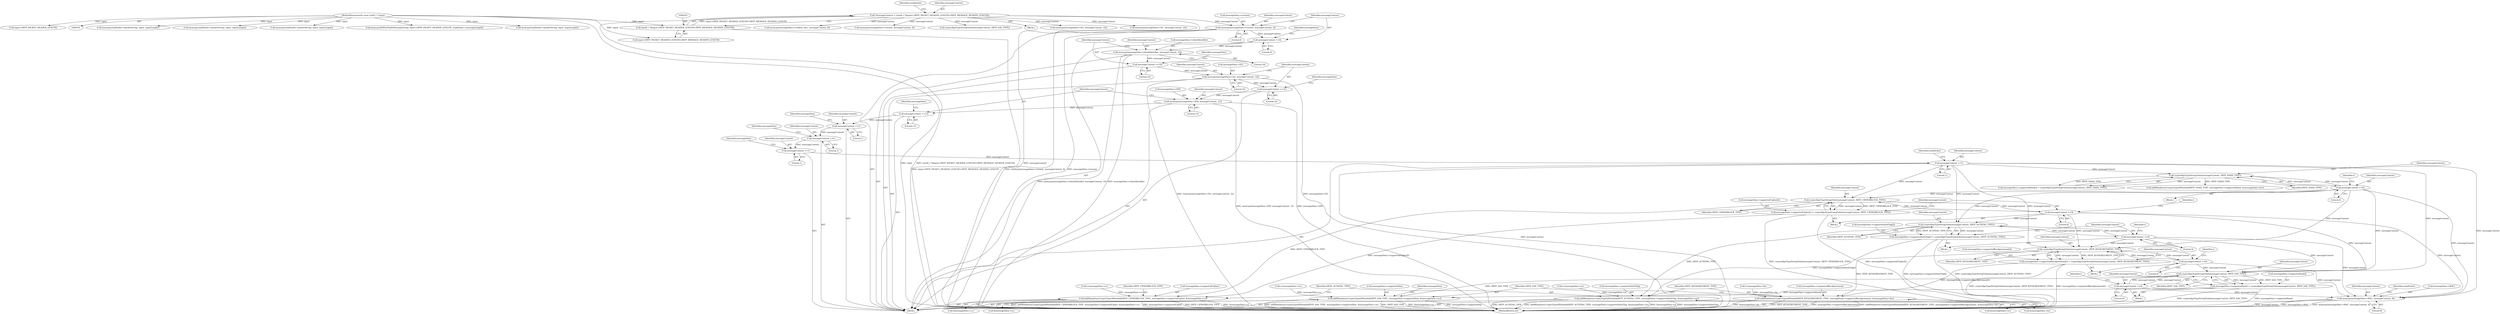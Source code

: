 digraph "0_bzrtp_bbb1e6e2f467ee4bd7b9a8c800e4f07343d7d99b@API" {
"1000441" [label="(Call,cryptoAlgoTypeStringToInt(messageContent, ZRTP_CIPHERBLOCK_TYPE))"];
"1000444" [label="(Call,messageContent +=4)"];
"1000441" [label="(Call,cryptoAlgoTypeStringToInt(messageContent, ZRTP_CIPHERBLOCK_TYPE))"];
"1000420" [label="(Call,messageContent +=4)"];
"1000417" [label="(Call,cryptoAlgoTypeStringToInt(messageContent, ZRTP_HASH_TYPE))"];
"1000353" [label="(Call,messageContent +=1)"];
"1000328" [label="(Call,messageContent +=1)"];
"1000303" [label="(Call,messageContent +=1)"];
"1000290" [label="(Call,messageContent +=1)"];
"1000257" [label="(Call,messageContent +=12)"];
"1000251" [label="(Call,memcpy(messageData->ZID, messageContent, 12))"];
"1000248" [label="(Call,messageContent +=32)"];
"1000242" [label="(Call,memcpy(messageData->H3, messageContent, 32))"];
"1000239" [label="(Call,messageContent +=16)"];
"1000233" [label="(Call,memcpy(messageData->clientIdentifier, messageContent, 16))"];
"1000230" [label="(Call,messageContent +=4)"];
"1000224" [label="(Call,memcpy(messageData->version, messageContent, 4))"];
"1000200" [label="(Call,*messageContent = (uint8_t *)(input+ZRTP_PACKET_HEADER_LENGTH+ZRTP_MESSAGE_HEADER_LENGTH))"];
"1000202" [label="(Call,(uint8_t *)(input+ZRTP_PACKET_HEADER_LENGTH+ZRTP_MESSAGE_HEADER_LENGTH))"];
"1000194" [label="(MethodParameterIn,const uint8_t * input)"];
"1000435" [label="(Call,messageData->supportedCipher[i] = cryptoAlgoTypeStringToInt(messageContent, ZRTP_CIPHERBLOCK_TYPE))"];
"1000528" [label="(Call,addMandatoryCryptoTypesIfNeeded(ZRTP_CIPHERBLOCK_TYPE, messageData->supportedCipher, &messageData->cc))"];
"1000465" [label="(Call,cryptoAlgoTypeStringToInt(messageContent, ZRTP_AUTHTAG_TYPE))"];
"1000459" [label="(Call,messageData->supportedAuthTag[i] = cryptoAlgoTypeStringToInt(messageContent, ZRTP_AUTHTAG_TYPE))"];
"1000537" [label="(Call,addMandatoryCryptoTypesIfNeeded(ZRTP_AUTHTAG_TYPE, messageData->supportedAuthTag, &messageData->ac))"];
"1000468" [label="(Call,messageContent +=4)"];
"1000489" [label="(Call,cryptoAlgoTypeStringToInt(messageContent, ZRTP_KEYAGREEMENT_TYPE))"];
"1000483" [label="(Call,messageData->supportedKeyAgreement[i] = cryptoAlgoTypeStringToInt(messageContent, ZRTP_KEYAGREEMENT_TYPE))"];
"1000546" [label="(Call,addMandatoryCryptoTypesIfNeeded(ZRTP_KEYAGREEMENT_TYPE, messageData->supportedKeyAgreement, &messageData->kc))"];
"1000492" [label="(Call,messageContent +=4)"];
"1000513" [label="(Call,cryptoAlgoTypeStringToInt(messageContent, ZRTP_SAS_TYPE))"];
"1000507" [label="(Call,messageData->supportedSas[i] = cryptoAlgoTypeStringToInt(messageContent, ZRTP_SAS_TYPE))"];
"1000555" [label="(Call,addMandatoryCryptoTypesIfNeeded(ZRTP_SAS_TYPE, messageData->supportedSas, &messageData->sc))"];
"1000516" [label="(Call,messageContent +=4)"];
"1000564" [label="(Call,memcpy(messageData->MAC, messageContent, 8))"];
"1000441" [label="(Call,cryptoAlgoTypeStringToInt(messageContent, ZRTP_CIPHERBLOCK_TYPE))"];
"1000530" [label="(Call,messageData->supportedCipher)"];
"1000457" [label="(Identifier,i)"];
"1000253" [label="(Identifier,messageData)"];
"1000481" [label="(Identifier,i)"];
"1001285" [label="(Call,memcpy(zrtpPacket->packetString, input, inputLength))"];
"1000211" [label="(Identifier,zrtpPacket)"];
"1000246" [label="(Identifier,messageContent)"];
"1000251" [label="(Call,memcpy(messageData->ZID, messageContent, 12))"];
"1000484" [label="(Call,messageData->supportedKeyAgreement[i])"];
"1000243" [label="(Call,messageData->H3)"];
"1000202" [label="(Call,(uint8_t *)(input+ZRTP_PACKET_HEADER_LENGTH+ZRTP_MESSAGE_HEADER_LENGTH))"];
"1000436" [label="(Call,messageData->supportedCipher[i])"];
"1000466" [label="(Identifier,messageContent)"];
"1000538" [label="(Identifier,ZRTP_AUTHTAG_TYPE)"];
"1000422" [label="(Literal,4)"];
"1000891" [label="(Call,memcpy(zrtpPacket->packetString, input, inputLength))"];
"1000418" [label="(Identifier,messageContent)"];
"1000333" [label="(Identifier,messageData)"];
"1000533" [label="(Call,&messageData->cc)"];
"1000556" [label="(Identifier,ZRTP_SAS_TYPE)"];
"1000224" [label="(Call,memcpy(messageData->version, messageContent, 4))"];
"1000201" [label="(Identifier,messageContent)"];
"1000435" [label="(Call,messageData->supportedCipher[i] = cryptoAlgoTypeStringToInt(messageContent, ZRTP_CIPHERBLOCK_TYPE))"];
"1000427" [label="(Call,i<messageData->cc)"];
"1000514" [label="(Identifier,messageContent)"];
"1000588" [label="(Call,memcpy(zrtpPacket->packetString, input, inputLength))"];
"1000469" [label="(Identifier,messageContent)"];
"1001078" [label="(Call,memcpy(DHPartHelloMessageString, input+ZRTP_PACKET_HEADER_LENGTH, zrtpPacket->messageLength))"];
"1000458" [label="(Block,)"];
"1000444" [label="(Call,messageContent +=4)"];
"1000551" [label="(Call,&messageData->kc)"];
"1000231" [label="(Identifier,messageContent)"];
"1000225" [label="(Call,messageData->version)"];
"1000493" [label="(Identifier,messageContent)"];
"1000483" [label="(Call,messageData->supportedKeyAgreement[i] = cryptoAlgoTypeStringToInt(messageContent, ZRTP_KEYAGREEMENT_TYPE))"];
"1000257" [label="(Call,messageContent +=12)"];
"1000489" [label="(Call,cryptoAlgoTypeStringToInt(messageContent, ZRTP_KEYAGREEMENT_TYPE))"];
"1000250" [label="(Literal,32)"];
"1000290" [label="(Call,messageContent +=1)"];
"1000460" [label="(Call,messageData->supportedAuthTag[i])"];
"1000491" [label="(Identifier,ZRTP_KEYAGREEMENT_TYPE)"];
"1000529" [label="(Identifier,ZRTP_CIPHERBLOCK_TYPE)"];
"1000291" [label="(Identifier,messageContent)"];
"1000235" [label="(Identifier,messageData)"];
"1000451" [label="(Call,i<messageData->ac)"];
"1000467" [label="(Identifier,ZRTP_AUTHTAG_TYPE)"];
"1000518" [label="(Literal,4)"];
"1000515" [label="(Identifier,ZRTP_SAS_TYPE)"];
"1000568" [label="(Identifier,messageContent)"];
"1000499" [label="(Call,i<messageData->sc)"];
"1000528" [label="(Call,addMandatoryCryptoTypesIfNeeded(ZRTP_CIPHERBLOCK_TYPE, messageData->supportedCipher, &messageData->cc))"];
"1000354" [label="(Identifier,messageContent)"];
"1000248" [label="(Call,messageContent +=32)"];
"1000507" [label="(Call,messageData->supportedSas[i] = cryptoAlgoTypeStringToInt(messageContent, ZRTP_SAS_TYPE))"];
"1000547" [label="(Identifier,ZRTP_KEYAGREEMENT_TYPE)"];
"1000259" [label="(Literal,12)"];
"1001379" [label="(Call,memcpy(messageData->confirm_mac, messageContent, 8))"];
"1001941" [label="(Call,memcpy(messageData->version, messageContent, 4))"];
"1000513" [label="(Call,cryptoAlgoTypeStringToInt(messageContent, ZRTP_SAS_TYPE))"];
"1000812" [label="(Call,cryptoAlgoTypeStringToInt(messageContent, ZRTP_SAS_TYPE))"];
"1000465" [label="(Call,cryptoAlgoTypeStringToInt(messageContent, ZRTP_AUTHTAG_TYPE))"];
"1001915" [label="(Call,memcpy(zrtpPacket->packetString, input, inputLength))"];
"1000197" [label="(Block,)"];
"1000305" [label="(Literal,1)"];
"1000445" [label="(Identifier,messageContent)"];
"1000194" [label="(MethodParameterIn,const uint8_t * input)"];
"1000353" [label="(Call,messageContent +=1)"];
"1000572" [label="(Identifier,zrtpPacket)"];
"1000255" [label="(Identifier,messageContent)"];
"1000232" [label="(Literal,4)"];
"1000494" [label="(Literal,4)"];
"1000468" [label="(Call,messageContent +=4)"];
"1000519" [label="(Call,addMandatoryCryptoTypesIfNeeded(ZRTP_HASH_TYPE, messageData->supportedHash, &messageData->hc))"];
"1000295" [label="(Identifier,messageData)"];
"1000537" [label="(Call,addMandatoryCryptoTypesIfNeeded(ZRTP_AUTHTAG_TYPE, messageData->supportedAuthTag, &messageData->ac))"];
"1000244" [label="(Identifier,messageData)"];
"1000419" [label="(Identifier,ZRTP_HASH_TYPE)"];
"1000328" [label="(Call,messageContent +=1)"];
"1000420" [label="(Call,messageContent +=4)"];
"1000434" [label="(Block,)"];
"1000247" [label="(Literal,32)"];
"1000303" [label="(Call,messageContent +=1)"];
"1000240" [label="(Identifier,messageContent)"];
"1000237" [label="(Identifier,messageContent)"];
"1000446" [label="(Literal,4)"];
"1000292" [label="(Literal,1)"];
"1000215" [label="(Block,)"];
"1000252" [label="(Call,messageData->ZID)"];
"1000242" [label="(Call,memcpy(messageData->H3, messageContent, 32))"];
"1000539" [label="(Call,messageData->supportedAuthTag)"];
"1000308" [label="(Identifier,messageData)"];
"1000470" [label="(Literal,4)"];
"1000517" [label="(Identifier,messageContent)"];
"1000355" [label="(Literal,1)"];
"1000475" [label="(Call,i<messageData->kc)"];
"1000569" [label="(Literal,8)"];
"1000560" [label="(Call,&messageData->sc)"];
"1000417" [label="(Call,cryptoAlgoTypeStringToInt(messageContent, ZRTP_HASH_TYPE))"];
"1000506" [label="(Block,)"];
"1000492" [label="(Call,messageContent +=4)"];
"1000204" [label="(Call,input+ZRTP_PACKET_HEADER_LENGTH+ZRTP_MESSAGE_HEADER_LENGTH)"];
"1000239" [label="(Call,messageContent +=16)"];
"1000409" [label="(Identifier,i)"];
"1000624" [label="(Call,memcpy(messageData->H2, messageContent, 32))"];
"1000459" [label="(Call,messageData->supportedAuthTag[i] = cryptoAlgoTypeStringToInt(messageContent, ZRTP_AUTHTAG_TYPE))"];
"1000557" [label="(Call,messageData->supportedSas)"];
"1000505" [label="(Identifier,i)"];
"1000443" [label="(Identifier,ZRTP_CIPHERBLOCK_TYPE)"];
"1000359" [label="(Identifier,zrtpPacket)"];
"1000200" [label="(Call,*messageContent = (uint8_t *)(input+ZRTP_PACKET_HEADER_LENGTH+ZRTP_MESSAGE_HEADER_LENGTH))"];
"1000945" [label="(Call,memcpy(messageData->H1, messageContent, 32))"];
"1000482" [label="(Block,)"];
"1000516" [label="(Call,messageContent +=4)"];
"1000546" [label="(Call,addMandatoryCryptoTypesIfNeeded(ZRTP_KEYAGREEMENT_TYPE, messageData->supportedKeyAgreement, &messageData->kc))"];
"1001080" [label="(Call,input+ZRTP_PACKET_HEADER_LENGTH)"];
"1000258" [label="(Identifier,messageContent)"];
"1000230" [label="(Call,messageContent +=4)"];
"1000262" [label="(Identifier,messageData)"];
"1000256" [label="(Literal,12)"];
"1000566" [label="(Identifier,messageData)"];
"1000548" [label="(Call,messageData->supportedKeyAgreement)"];
"1000411" [label="(Call,messageData->supportedHash[i] = cryptoAlgoTypeStringToInt(messageContent, ZRTP_HASH_TYPE))"];
"1000565" [label="(Call,messageData->MAC)"];
"1000241" [label="(Literal,16)"];
"1000564" [label="(Call,memcpy(messageData->MAC, messageContent, 8))"];
"1000433" [label="(Identifier,i)"];
"1000442" [label="(Identifier,messageContent)"];
"1000542" [label="(Call,&messageData->ac)"];
"1000410" [label="(Block,)"];
"1000233" [label="(Call,memcpy(messageData->clientIdentifier, messageContent, 16))"];
"1000555" [label="(Call,addMandatoryCryptoTypesIfNeeded(ZRTP_SAS_TYPE, messageData->supportedSas, &messageData->sc))"];
"1000490" [label="(Identifier,messageContent)"];
"1000304" [label="(Identifier,messageContent)"];
"1000228" [label="(Identifier,messageContent)"];
"1000421" [label="(Identifier,messageContent)"];
"1000329" [label="(Identifier,messageContent)"];
"1000330" [label="(Literal,1)"];
"1000238" [label="(Literal,16)"];
"1000234" [label="(Call,messageData->clientIdentifier)"];
"1001966" [label="(MethodReturn,int)"];
"1000508" [label="(Call,messageData->supportedSas[i])"];
"1000249" [label="(Identifier,messageContent)"];
"1000229" [label="(Literal,4)"];
"1000441" -> "1000435"  [label="AST: "];
"1000441" -> "1000443"  [label="CFG: "];
"1000442" -> "1000441"  [label="AST: "];
"1000443" -> "1000441"  [label="AST: "];
"1000435" -> "1000441"  [label="CFG: "];
"1000441" -> "1000435"  [label="DDG: messageContent"];
"1000441" -> "1000435"  [label="DDG: ZRTP_CIPHERBLOCK_TYPE"];
"1000444" -> "1000441"  [label="DDG: messageContent"];
"1000420" -> "1000441"  [label="DDG: messageContent"];
"1000353" -> "1000441"  [label="DDG: messageContent"];
"1000441" -> "1000444"  [label="DDG: messageContent"];
"1000441" -> "1000528"  [label="DDG: ZRTP_CIPHERBLOCK_TYPE"];
"1000444" -> "1000434"  [label="AST: "];
"1000444" -> "1000446"  [label="CFG: "];
"1000445" -> "1000444"  [label="AST: "];
"1000446" -> "1000444"  [label="AST: "];
"1000433" -> "1000444"  [label="CFG: "];
"1000444" -> "1000465"  [label="DDG: messageContent"];
"1000444" -> "1000489"  [label="DDG: messageContent"];
"1000444" -> "1000513"  [label="DDG: messageContent"];
"1000444" -> "1000564"  [label="DDG: messageContent"];
"1000420" -> "1000410"  [label="AST: "];
"1000420" -> "1000422"  [label="CFG: "];
"1000421" -> "1000420"  [label="AST: "];
"1000422" -> "1000420"  [label="AST: "];
"1000409" -> "1000420"  [label="CFG: "];
"1000420" -> "1000417"  [label="DDG: messageContent"];
"1000417" -> "1000420"  [label="DDG: messageContent"];
"1000420" -> "1000465"  [label="DDG: messageContent"];
"1000420" -> "1000489"  [label="DDG: messageContent"];
"1000420" -> "1000513"  [label="DDG: messageContent"];
"1000420" -> "1000564"  [label="DDG: messageContent"];
"1000417" -> "1000411"  [label="AST: "];
"1000417" -> "1000419"  [label="CFG: "];
"1000418" -> "1000417"  [label="AST: "];
"1000419" -> "1000417"  [label="AST: "];
"1000411" -> "1000417"  [label="CFG: "];
"1000417" -> "1000411"  [label="DDG: messageContent"];
"1000417" -> "1000411"  [label="DDG: ZRTP_HASH_TYPE"];
"1000353" -> "1000417"  [label="DDG: messageContent"];
"1000417" -> "1000519"  [label="DDG: ZRTP_HASH_TYPE"];
"1000353" -> "1000215"  [label="AST: "];
"1000353" -> "1000355"  [label="CFG: "];
"1000354" -> "1000353"  [label="AST: "];
"1000355" -> "1000353"  [label="AST: "];
"1000359" -> "1000353"  [label="CFG: "];
"1000353" -> "1001966"  [label="DDG: messageContent"];
"1000328" -> "1000353"  [label="DDG: messageContent"];
"1000353" -> "1000465"  [label="DDG: messageContent"];
"1000353" -> "1000489"  [label="DDG: messageContent"];
"1000353" -> "1000513"  [label="DDG: messageContent"];
"1000353" -> "1000564"  [label="DDG: messageContent"];
"1000328" -> "1000215"  [label="AST: "];
"1000328" -> "1000330"  [label="CFG: "];
"1000329" -> "1000328"  [label="AST: "];
"1000330" -> "1000328"  [label="AST: "];
"1000333" -> "1000328"  [label="CFG: "];
"1000303" -> "1000328"  [label="DDG: messageContent"];
"1000303" -> "1000215"  [label="AST: "];
"1000303" -> "1000305"  [label="CFG: "];
"1000304" -> "1000303"  [label="AST: "];
"1000305" -> "1000303"  [label="AST: "];
"1000308" -> "1000303"  [label="CFG: "];
"1000290" -> "1000303"  [label="DDG: messageContent"];
"1000290" -> "1000215"  [label="AST: "];
"1000290" -> "1000292"  [label="CFG: "];
"1000291" -> "1000290"  [label="AST: "];
"1000292" -> "1000290"  [label="AST: "];
"1000295" -> "1000290"  [label="CFG: "];
"1000257" -> "1000290"  [label="DDG: messageContent"];
"1000257" -> "1000215"  [label="AST: "];
"1000257" -> "1000259"  [label="CFG: "];
"1000258" -> "1000257"  [label="AST: "];
"1000259" -> "1000257"  [label="AST: "];
"1000262" -> "1000257"  [label="CFG: "];
"1000251" -> "1000257"  [label="DDG: messageContent"];
"1000251" -> "1000215"  [label="AST: "];
"1000251" -> "1000256"  [label="CFG: "];
"1000252" -> "1000251"  [label="AST: "];
"1000255" -> "1000251"  [label="AST: "];
"1000256" -> "1000251"  [label="AST: "];
"1000258" -> "1000251"  [label="CFG: "];
"1000251" -> "1001966"  [label="DDG: memcpy(messageData->ZID, messageContent, 12)"];
"1000251" -> "1001966"  [label="DDG: messageData->ZID"];
"1000248" -> "1000251"  [label="DDG: messageContent"];
"1000248" -> "1000215"  [label="AST: "];
"1000248" -> "1000250"  [label="CFG: "];
"1000249" -> "1000248"  [label="AST: "];
"1000250" -> "1000248"  [label="AST: "];
"1000253" -> "1000248"  [label="CFG: "];
"1000242" -> "1000248"  [label="DDG: messageContent"];
"1000242" -> "1000215"  [label="AST: "];
"1000242" -> "1000247"  [label="CFG: "];
"1000243" -> "1000242"  [label="AST: "];
"1000246" -> "1000242"  [label="AST: "];
"1000247" -> "1000242"  [label="AST: "];
"1000249" -> "1000242"  [label="CFG: "];
"1000242" -> "1001966"  [label="DDG: memcpy(messageData->H3, messageContent, 32)"];
"1000242" -> "1001966"  [label="DDG: messageData->H3"];
"1000239" -> "1000242"  [label="DDG: messageContent"];
"1000239" -> "1000215"  [label="AST: "];
"1000239" -> "1000241"  [label="CFG: "];
"1000240" -> "1000239"  [label="AST: "];
"1000241" -> "1000239"  [label="AST: "];
"1000244" -> "1000239"  [label="CFG: "];
"1000233" -> "1000239"  [label="DDG: messageContent"];
"1000233" -> "1000215"  [label="AST: "];
"1000233" -> "1000238"  [label="CFG: "];
"1000234" -> "1000233"  [label="AST: "];
"1000237" -> "1000233"  [label="AST: "];
"1000238" -> "1000233"  [label="AST: "];
"1000240" -> "1000233"  [label="CFG: "];
"1000233" -> "1001966"  [label="DDG: memcpy(messageData->clientIdentifier, messageContent, 16)"];
"1000233" -> "1001966"  [label="DDG: messageData->clientIdentifier"];
"1000230" -> "1000233"  [label="DDG: messageContent"];
"1000230" -> "1000215"  [label="AST: "];
"1000230" -> "1000232"  [label="CFG: "];
"1000231" -> "1000230"  [label="AST: "];
"1000232" -> "1000230"  [label="AST: "];
"1000235" -> "1000230"  [label="CFG: "];
"1000224" -> "1000230"  [label="DDG: messageContent"];
"1000224" -> "1000215"  [label="AST: "];
"1000224" -> "1000229"  [label="CFG: "];
"1000225" -> "1000224"  [label="AST: "];
"1000228" -> "1000224"  [label="AST: "];
"1000229" -> "1000224"  [label="AST: "];
"1000231" -> "1000224"  [label="CFG: "];
"1000224" -> "1001966"  [label="DDG: messageData->version"];
"1000224" -> "1001966"  [label="DDG: memcpy(messageData->version, messageContent, 4)"];
"1000200" -> "1000224"  [label="DDG: messageContent"];
"1000200" -> "1000197"  [label="AST: "];
"1000200" -> "1000202"  [label="CFG: "];
"1000201" -> "1000200"  [label="AST: "];
"1000202" -> "1000200"  [label="AST: "];
"1000211" -> "1000200"  [label="CFG: "];
"1000200" -> "1001966"  [label="DDG: messageContent"];
"1000200" -> "1001966"  [label="DDG: (uint8_t *)(input+ZRTP_PACKET_HEADER_LENGTH+ZRTP_MESSAGE_HEADER_LENGTH)"];
"1000202" -> "1000200"  [label="DDG: input+ZRTP_PACKET_HEADER_LENGTH+ZRTP_MESSAGE_HEADER_LENGTH"];
"1000200" -> "1000624"  [label="DDG: messageContent"];
"1000200" -> "1000812"  [label="DDG: messageContent"];
"1000200" -> "1000945"  [label="DDG: messageContent"];
"1000200" -> "1001379"  [label="DDG: messageContent"];
"1000200" -> "1001941"  [label="DDG: messageContent"];
"1000202" -> "1000204"  [label="CFG: "];
"1000203" -> "1000202"  [label="AST: "];
"1000204" -> "1000202"  [label="AST: "];
"1000202" -> "1001966"  [label="DDG: input+ZRTP_PACKET_HEADER_LENGTH+ZRTP_MESSAGE_HEADER_LENGTH"];
"1000194" -> "1000202"  [label="DDG: input"];
"1000194" -> "1000191"  [label="AST: "];
"1000194" -> "1001966"  [label="DDG: input"];
"1000194" -> "1000204"  [label="DDG: input"];
"1000194" -> "1000588"  [label="DDG: input"];
"1000194" -> "1000891"  [label="DDG: input"];
"1000194" -> "1001078"  [label="DDG: input"];
"1000194" -> "1001080"  [label="DDG: input"];
"1000194" -> "1001285"  [label="DDG: input"];
"1000194" -> "1001915"  [label="DDG: input"];
"1000435" -> "1000434"  [label="AST: "];
"1000436" -> "1000435"  [label="AST: "];
"1000445" -> "1000435"  [label="CFG: "];
"1000435" -> "1001966"  [label="DDG: messageData->supportedCipher[i]"];
"1000435" -> "1001966"  [label="DDG: cryptoAlgoTypeStringToInt(messageContent, ZRTP_CIPHERBLOCK_TYPE)"];
"1000435" -> "1000528"  [label="DDG: messageData->supportedCipher[i]"];
"1000528" -> "1000215"  [label="AST: "];
"1000528" -> "1000533"  [label="CFG: "];
"1000529" -> "1000528"  [label="AST: "];
"1000530" -> "1000528"  [label="AST: "];
"1000533" -> "1000528"  [label="AST: "];
"1000538" -> "1000528"  [label="CFG: "];
"1000528" -> "1001966"  [label="DDG: &messageData->cc"];
"1000528" -> "1001966"  [label="DDG: addMandatoryCryptoTypesIfNeeded(ZRTP_CIPHERBLOCK_TYPE, messageData->supportedCipher, &messageData->cc)"];
"1000528" -> "1001966"  [label="DDG: messageData->supportedCipher"];
"1000528" -> "1001966"  [label="DDG: ZRTP_CIPHERBLOCK_TYPE"];
"1000427" -> "1000528"  [label="DDG: messageData->cc"];
"1000465" -> "1000459"  [label="AST: "];
"1000465" -> "1000467"  [label="CFG: "];
"1000466" -> "1000465"  [label="AST: "];
"1000467" -> "1000465"  [label="AST: "];
"1000459" -> "1000465"  [label="CFG: "];
"1000465" -> "1000459"  [label="DDG: messageContent"];
"1000465" -> "1000459"  [label="DDG: ZRTP_AUTHTAG_TYPE"];
"1000468" -> "1000465"  [label="DDG: messageContent"];
"1000465" -> "1000468"  [label="DDG: messageContent"];
"1000465" -> "1000537"  [label="DDG: ZRTP_AUTHTAG_TYPE"];
"1000459" -> "1000458"  [label="AST: "];
"1000460" -> "1000459"  [label="AST: "];
"1000469" -> "1000459"  [label="CFG: "];
"1000459" -> "1001966"  [label="DDG: messageData->supportedAuthTag[i]"];
"1000459" -> "1001966"  [label="DDG: cryptoAlgoTypeStringToInt(messageContent, ZRTP_AUTHTAG_TYPE)"];
"1000459" -> "1000537"  [label="DDG: messageData->supportedAuthTag[i]"];
"1000537" -> "1000215"  [label="AST: "];
"1000537" -> "1000542"  [label="CFG: "];
"1000538" -> "1000537"  [label="AST: "];
"1000539" -> "1000537"  [label="AST: "];
"1000542" -> "1000537"  [label="AST: "];
"1000547" -> "1000537"  [label="CFG: "];
"1000537" -> "1001966"  [label="DDG: &messageData->ac"];
"1000537" -> "1001966"  [label="DDG: messageData->supportedAuthTag"];
"1000537" -> "1001966"  [label="DDG: ZRTP_AUTHTAG_TYPE"];
"1000537" -> "1001966"  [label="DDG: addMandatoryCryptoTypesIfNeeded(ZRTP_AUTHTAG_TYPE, messageData->supportedAuthTag, &messageData->ac)"];
"1000451" -> "1000537"  [label="DDG: messageData->ac"];
"1000468" -> "1000458"  [label="AST: "];
"1000468" -> "1000470"  [label="CFG: "];
"1000469" -> "1000468"  [label="AST: "];
"1000470" -> "1000468"  [label="AST: "];
"1000457" -> "1000468"  [label="CFG: "];
"1000468" -> "1000489"  [label="DDG: messageContent"];
"1000468" -> "1000513"  [label="DDG: messageContent"];
"1000468" -> "1000564"  [label="DDG: messageContent"];
"1000489" -> "1000483"  [label="AST: "];
"1000489" -> "1000491"  [label="CFG: "];
"1000490" -> "1000489"  [label="AST: "];
"1000491" -> "1000489"  [label="AST: "];
"1000483" -> "1000489"  [label="CFG: "];
"1000489" -> "1000483"  [label="DDG: messageContent"];
"1000489" -> "1000483"  [label="DDG: ZRTP_KEYAGREEMENT_TYPE"];
"1000492" -> "1000489"  [label="DDG: messageContent"];
"1000489" -> "1000492"  [label="DDG: messageContent"];
"1000489" -> "1000546"  [label="DDG: ZRTP_KEYAGREEMENT_TYPE"];
"1000483" -> "1000482"  [label="AST: "];
"1000484" -> "1000483"  [label="AST: "];
"1000493" -> "1000483"  [label="CFG: "];
"1000483" -> "1001966"  [label="DDG: cryptoAlgoTypeStringToInt(messageContent, ZRTP_KEYAGREEMENT_TYPE)"];
"1000483" -> "1001966"  [label="DDG: messageData->supportedKeyAgreement[i]"];
"1000483" -> "1000546"  [label="DDG: messageData->supportedKeyAgreement[i]"];
"1000546" -> "1000215"  [label="AST: "];
"1000546" -> "1000551"  [label="CFG: "];
"1000547" -> "1000546"  [label="AST: "];
"1000548" -> "1000546"  [label="AST: "];
"1000551" -> "1000546"  [label="AST: "];
"1000556" -> "1000546"  [label="CFG: "];
"1000546" -> "1001966"  [label="DDG: messageData->supportedKeyAgreement"];
"1000546" -> "1001966"  [label="DDG: addMandatoryCryptoTypesIfNeeded(ZRTP_KEYAGREEMENT_TYPE, messageData->supportedKeyAgreement, &messageData->kc)"];
"1000546" -> "1001966"  [label="DDG: &messageData->kc"];
"1000546" -> "1001966"  [label="DDG: ZRTP_KEYAGREEMENT_TYPE"];
"1000475" -> "1000546"  [label="DDG: messageData->kc"];
"1000492" -> "1000482"  [label="AST: "];
"1000492" -> "1000494"  [label="CFG: "];
"1000493" -> "1000492"  [label="AST: "];
"1000494" -> "1000492"  [label="AST: "];
"1000481" -> "1000492"  [label="CFG: "];
"1000492" -> "1000513"  [label="DDG: messageContent"];
"1000492" -> "1000564"  [label="DDG: messageContent"];
"1000513" -> "1000507"  [label="AST: "];
"1000513" -> "1000515"  [label="CFG: "];
"1000514" -> "1000513"  [label="AST: "];
"1000515" -> "1000513"  [label="AST: "];
"1000507" -> "1000513"  [label="CFG: "];
"1000513" -> "1000507"  [label="DDG: messageContent"];
"1000513" -> "1000507"  [label="DDG: ZRTP_SAS_TYPE"];
"1000516" -> "1000513"  [label="DDG: messageContent"];
"1000513" -> "1000516"  [label="DDG: messageContent"];
"1000513" -> "1000555"  [label="DDG: ZRTP_SAS_TYPE"];
"1000507" -> "1000506"  [label="AST: "];
"1000508" -> "1000507"  [label="AST: "];
"1000517" -> "1000507"  [label="CFG: "];
"1000507" -> "1001966"  [label="DDG: cryptoAlgoTypeStringToInt(messageContent, ZRTP_SAS_TYPE)"];
"1000507" -> "1001966"  [label="DDG: messageData->supportedSas[i]"];
"1000507" -> "1000555"  [label="DDG: messageData->supportedSas[i]"];
"1000555" -> "1000215"  [label="AST: "];
"1000555" -> "1000560"  [label="CFG: "];
"1000556" -> "1000555"  [label="AST: "];
"1000557" -> "1000555"  [label="AST: "];
"1000560" -> "1000555"  [label="AST: "];
"1000566" -> "1000555"  [label="CFG: "];
"1000555" -> "1001966"  [label="DDG: &messageData->sc"];
"1000555" -> "1001966"  [label="DDG: messageData->supportedSas"];
"1000555" -> "1001966"  [label="DDG: addMandatoryCryptoTypesIfNeeded(ZRTP_SAS_TYPE, messageData->supportedSas, &messageData->sc)"];
"1000555" -> "1001966"  [label="DDG: ZRTP_SAS_TYPE"];
"1000499" -> "1000555"  [label="DDG: messageData->sc"];
"1000516" -> "1000506"  [label="AST: "];
"1000516" -> "1000518"  [label="CFG: "];
"1000517" -> "1000516"  [label="AST: "];
"1000518" -> "1000516"  [label="AST: "];
"1000505" -> "1000516"  [label="CFG: "];
"1000516" -> "1000564"  [label="DDG: messageContent"];
"1000564" -> "1000215"  [label="AST: "];
"1000564" -> "1000569"  [label="CFG: "];
"1000565" -> "1000564"  [label="AST: "];
"1000568" -> "1000564"  [label="AST: "];
"1000569" -> "1000564"  [label="AST: "];
"1000572" -> "1000564"  [label="CFG: "];
"1000564" -> "1001966"  [label="DDG: messageContent"];
"1000564" -> "1001966"  [label="DDG: messageData->MAC"];
"1000564" -> "1001966"  [label="DDG: memcpy(messageData->MAC, messageContent, 8)"];
}
